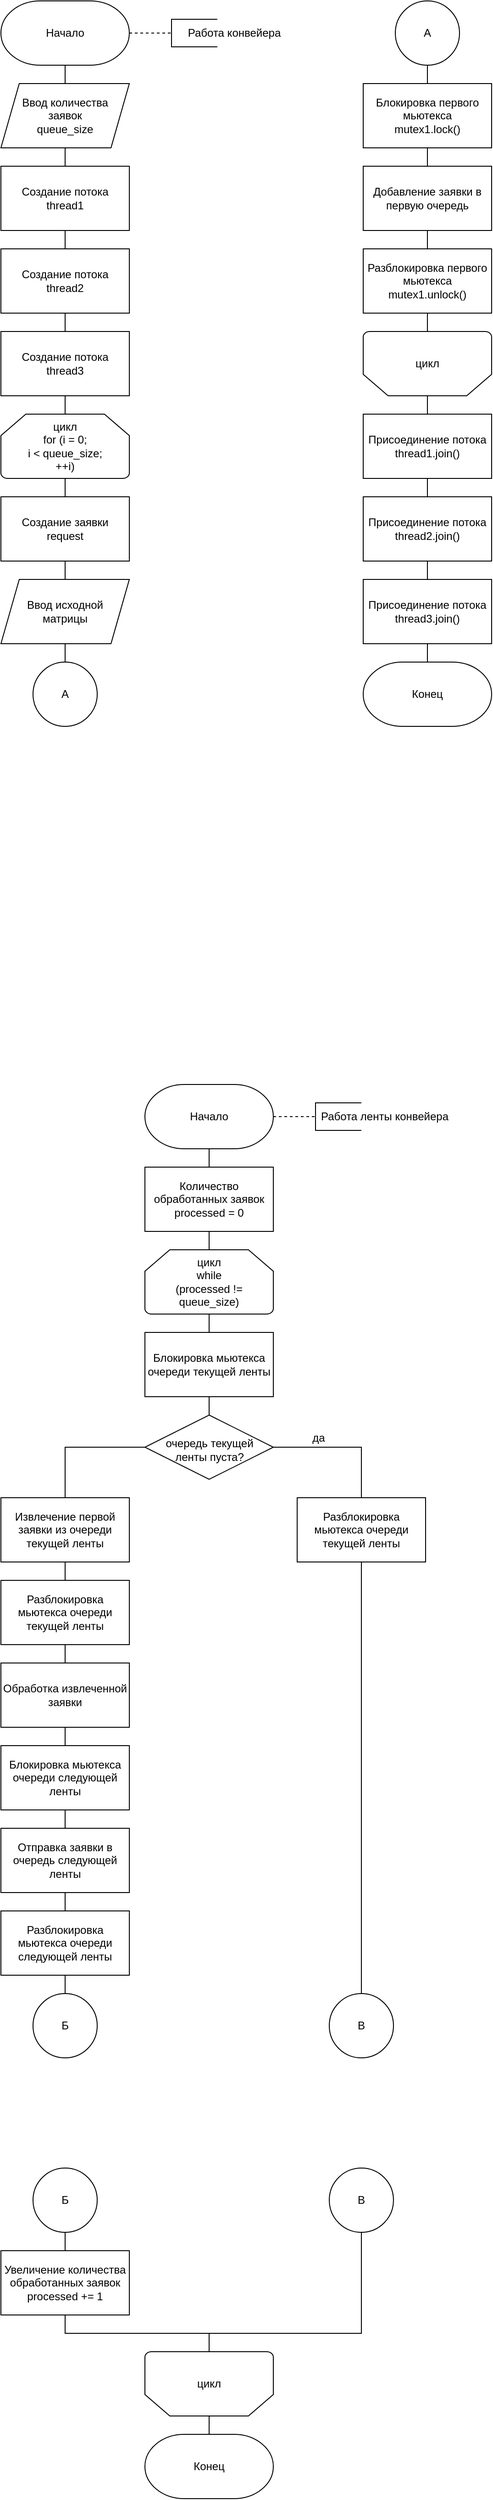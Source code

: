 <mxfile version="15.7.4" type="device"><diagram id="qD7uuQ1wmnW5SrdzAQ2x" name="Страница 1"><mxGraphModel dx="1422" dy="769" grid="1" gridSize="10" guides="1" tooltips="1" connect="1" arrows="1" fold="1" page="1" pageScale="1" pageWidth="827" pageHeight="1169" background="#FFFFFF" math="0" shadow="0"><root><mxCell id="0"/><mxCell id="1" parent="0"/><mxCell id="2qAkVk2IzRb8M_Sz5Cnt-39" style="edgeStyle=orthogonalEdgeStyle;rounded=0;orthogonalLoop=1;jettySize=auto;html=1;exitX=1;exitY=0.5;exitDx=0;exitDy=0;exitPerimeter=0;entryX=0;entryY=0.5;entryDx=0;entryDy=0;entryPerimeter=0;endArrow=none;endFill=0;dashed=1;" parent="1" source="2qAkVk2IzRb8M_Sz5Cnt-1" target="2qAkVk2IzRb8M_Sz5Cnt-38" edge="1"><mxGeometry relative="1" as="geometry"/></mxCell><mxCell id="1RFb5vYEdsnYiJwqyn02-25" value="" style="edgeStyle=orthogonalEdgeStyle;rounded=0;orthogonalLoop=1;jettySize=auto;html=1;endArrow=none;endFill=0;" edge="1" parent="1" source="2qAkVk2IzRb8M_Sz5Cnt-1" target="1RFb5vYEdsnYiJwqyn02-3"><mxGeometry relative="1" as="geometry"/></mxCell><mxCell id="2qAkVk2IzRb8M_Sz5Cnt-1" value="Начало" style="strokeWidth=1;html=1;shape=mxgraph.flowchart.terminator;whiteSpace=wrap;" parent="1" vertex="1"><mxGeometry x="100" y="30" width="140" height="70" as="geometry"/></mxCell><mxCell id="2qAkVk2IzRb8M_Sz5Cnt-38" value="" style="strokeWidth=1;html=1;shape=mxgraph.flowchart.annotation_1;align=left;pointerEvents=1;" parent="1" vertex="1"><mxGeometry x="286" y="50" width="50" height="30" as="geometry"/></mxCell><mxCell id="2qAkVk2IzRb8M_Sz5Cnt-40" value="Работа конвейера" style="text;html=1;align=center;verticalAlign=middle;resizable=0;points=[];autosize=1;strokeColor=none;" parent="1" vertex="1"><mxGeometry x="294" y="55" width="120" height="20" as="geometry"/></mxCell><mxCell id="3QYset2Z9UaE8vCG88XI-7" value="Конец" style="strokeWidth=1;html=1;shape=mxgraph.flowchart.terminator;whiteSpace=wrap;" parent="1" vertex="1"><mxGeometry x="495" y="750" width="140" height="70" as="geometry"/></mxCell><mxCell id="1RFb5vYEdsnYiJwqyn02-1" style="edgeStyle=orthogonalEdgeStyle;rounded=0;orthogonalLoop=1;jettySize=auto;html=1;exitX=0.5;exitY=1;exitDx=0;exitDy=0;exitPerimeter=0;" edge="1" parent="1" source="2qAkVk2IzRb8M_Sz5Cnt-38" target="2qAkVk2IzRb8M_Sz5Cnt-38"><mxGeometry relative="1" as="geometry"/></mxCell><mxCell id="1RFb5vYEdsnYiJwqyn02-2" value="&lt;div&gt;Ввод количества&lt;/div&gt;&lt;div&gt;заявок&lt;/div&gt;&lt;div&gt;queue_size&lt;br&gt;&lt;/div&gt;" style="shape=parallelogram;perimeter=parallelogramPerimeter;whiteSpace=wrap;html=1;fixedSize=1;" vertex="1" parent="1"><mxGeometry x="100" y="120" width="140" height="70" as="geometry"/></mxCell><mxCell id="1RFb5vYEdsnYiJwqyn02-26" value="" style="edgeStyle=orthogonalEdgeStyle;rounded=0;orthogonalLoop=1;jettySize=auto;html=1;endArrow=none;endFill=0;" edge="1" parent="1" source="1RFb5vYEdsnYiJwqyn02-3" target="1RFb5vYEdsnYiJwqyn02-4"><mxGeometry relative="1" as="geometry"/></mxCell><mxCell id="1RFb5vYEdsnYiJwqyn02-3" value="&lt;div&gt;Создание потока&lt;/div&gt;&lt;div&gt;thread1&lt;br&gt;&lt;/div&gt;" style="rounded=0;whiteSpace=wrap;html=1;" vertex="1" parent="1"><mxGeometry x="100" y="210" width="140" height="70" as="geometry"/></mxCell><mxCell id="1RFb5vYEdsnYiJwqyn02-24" value="" style="edgeStyle=orthogonalEdgeStyle;rounded=0;orthogonalLoop=1;jettySize=auto;html=1;endArrow=none;endFill=0;" edge="1" parent="1" source="1RFb5vYEdsnYiJwqyn02-5" target="1RFb5vYEdsnYiJwqyn02-7"><mxGeometry relative="1" as="geometry"/></mxCell><mxCell id="1RFb5vYEdsnYiJwqyn02-5" value="&lt;div&gt;Создание потока&lt;/div&gt;&lt;div&gt;thread2&lt;br&gt;&lt;/div&gt;" style="rounded=0;whiteSpace=wrap;html=1;" vertex="1" parent="1"><mxGeometry x="100" y="300" width="140" height="70" as="geometry"/></mxCell><mxCell id="1RFb5vYEdsnYiJwqyn02-23" value="" style="edgeStyle=orthogonalEdgeStyle;rounded=0;orthogonalLoop=1;jettySize=auto;html=1;endArrow=none;endFill=0;" edge="1" parent="1" source="1RFb5vYEdsnYiJwqyn02-7" target="1RFb5vYEdsnYiJwqyn02-13"><mxGeometry relative="1" as="geometry"/></mxCell><mxCell id="1RFb5vYEdsnYiJwqyn02-7" value="цикл&lt;br&gt;&lt;div&gt;for (i = 0;&lt;/div&gt;&lt;div&gt;i &amp;lt; queue_size;&lt;/div&gt;&lt;div&gt;++i)&lt;/div&gt;" style="strokeWidth=1;html=1;shape=mxgraph.flowchart.loop_limit;whiteSpace=wrap;" vertex="1" parent="1"><mxGeometry x="100" y="480" width="140" height="70" as="geometry"/></mxCell><mxCell id="1RFb5vYEdsnYiJwqyn02-12" value="&lt;div&gt;Создание заявки&lt;br&gt;&lt;/div&gt;&lt;div&gt;request&lt;br&gt;&lt;/div&gt;" style="rounded=0;whiteSpace=wrap;html=1;" vertex="1" parent="1"><mxGeometry x="100" y="570" width="140" height="70" as="geometry"/></mxCell><mxCell id="1RFb5vYEdsnYiJwqyn02-39" value="" style="edgeStyle=orthogonalEdgeStyle;rounded=0;orthogonalLoop=1;jettySize=auto;html=1;endArrow=none;endFill=0;" edge="1" parent="1" source="1RFb5vYEdsnYiJwqyn02-13" target="1RFb5vYEdsnYiJwqyn02-17"><mxGeometry relative="1" as="geometry"/></mxCell><mxCell id="1RFb5vYEdsnYiJwqyn02-13" value="&lt;div&gt;Ввод исходной&lt;/div&gt;&lt;div&gt;матрицы&lt;br&gt;&lt;/div&gt;" style="shape=parallelogram;perimeter=parallelogramPerimeter;whiteSpace=wrap;html=1;fixedSize=1;" vertex="1" parent="1"><mxGeometry x="100" y="660" width="140" height="70" as="geometry"/></mxCell><mxCell id="1RFb5vYEdsnYiJwqyn02-37" value="" style="edgeStyle=orthogonalEdgeStyle;rounded=0;orthogonalLoop=1;jettySize=auto;html=1;endArrow=none;endFill=0;" edge="1" parent="1" source="1RFb5vYEdsnYiJwqyn02-16" target="1RFb5vYEdsnYiJwqyn02-8"><mxGeometry relative="1" as="geometry"/></mxCell><mxCell id="1RFb5vYEdsnYiJwqyn02-16" value="&lt;div&gt;Разблокировка первого&lt;/div&gt;&lt;div&gt;мьютекса&lt;br&gt;&lt;/div&gt;&lt;div&gt;mutex1.unlock()&lt;/div&gt;" style="rounded=0;whiteSpace=wrap;html=1;" vertex="1" parent="1"><mxGeometry x="495" y="300" width="140" height="70" as="geometry"/></mxCell><mxCell id="1RFb5vYEdsnYiJwqyn02-17" value="A" style="ellipse;whiteSpace=wrap;html=1;aspect=fixed;strokeWidth=1;" vertex="1" parent="1"><mxGeometry x="135" y="750" width="70" height="70" as="geometry"/></mxCell><mxCell id="1RFb5vYEdsnYiJwqyn02-4" value="&lt;div&gt;Создание потока&lt;/div&gt;&lt;div&gt;thread3&lt;/div&gt;" style="rounded=0;whiteSpace=wrap;html=1;" vertex="1" parent="1"><mxGeometry x="100" y="390" width="140" height="70" as="geometry"/></mxCell><mxCell id="1RFb5vYEdsnYiJwqyn02-36" value="" style="edgeStyle=orthogonalEdgeStyle;rounded=0;orthogonalLoop=1;jettySize=auto;html=1;endArrow=none;endFill=0;" edge="1" parent="1" source="1RFb5vYEdsnYiJwqyn02-27" target="1RFb5vYEdsnYiJwqyn02-16"><mxGeometry relative="1" as="geometry"/></mxCell><mxCell id="1RFb5vYEdsnYiJwqyn02-27" value="A" style="ellipse;whiteSpace=wrap;html=1;aspect=fixed;strokeWidth=1;" vertex="1" parent="1"><mxGeometry x="530" y="30" width="70" height="70" as="geometry"/></mxCell><mxCell id="1RFb5vYEdsnYiJwqyn02-28" value="" style="edgeStyle=orthogonalEdgeStyle;rounded=0;orthogonalLoop=1;jettySize=auto;html=1;endArrow=none;endFill=0;" edge="1" parent="1" source="1RFb5vYEdsnYiJwqyn02-29" target="1RFb5vYEdsnYiJwqyn02-31"><mxGeometry relative="1" as="geometry"/></mxCell><mxCell id="1RFb5vYEdsnYiJwqyn02-30" value="&lt;div&gt;Присоединение потока&lt;/div&gt;&lt;div&gt;thread2.join()&lt;br&gt;&lt;/div&gt;" style="rounded=0;whiteSpace=wrap;html=1;" vertex="1" parent="1"><mxGeometry x="495" y="570" width="140" height="70" as="geometry"/></mxCell><mxCell id="1RFb5vYEdsnYiJwqyn02-33" value="" style="edgeStyle=orthogonalEdgeStyle;rounded=0;orthogonalLoop=1;jettySize=auto;html=1;endArrow=none;endFill=0;" edge="1" parent="1" source="1RFb5vYEdsnYiJwqyn02-31" target="3QYset2Z9UaE8vCG88XI-7"><mxGeometry relative="1" as="geometry"/></mxCell><mxCell id="1RFb5vYEdsnYiJwqyn02-31" value="&lt;div&gt;Присоединение потока&lt;/div&gt;&lt;div&gt;thread3.join()&lt;br&gt;&lt;/div&gt;" style="rounded=0;whiteSpace=wrap;html=1;" vertex="1" parent="1"><mxGeometry x="495" y="660" width="140" height="70" as="geometry"/></mxCell><mxCell id="1RFb5vYEdsnYiJwqyn02-38" value="" style="edgeStyle=orthogonalEdgeStyle;rounded=0;orthogonalLoop=1;jettySize=auto;html=1;endArrow=none;endFill=0;" edge="1" parent="1" source="1RFb5vYEdsnYiJwqyn02-8" target="1RFb5vYEdsnYiJwqyn02-30"><mxGeometry relative="1" as="geometry"/></mxCell><mxCell id="1RFb5vYEdsnYiJwqyn02-8" value="цикл" style="strokeWidth=1;html=1;shape=mxgraph.flowchart.loop_limit;whiteSpace=wrap;direction=west;" vertex="1" parent="1"><mxGeometry x="495" y="390" width="140" height="70" as="geometry"/></mxCell><mxCell id="1RFb5vYEdsnYiJwqyn02-15" value="Добавление заявки в первую очередь" style="rounded=0;whiteSpace=wrap;html=1;" vertex="1" parent="1"><mxGeometry x="495" y="210" width="140" height="70" as="geometry"/></mxCell><mxCell id="1RFb5vYEdsnYiJwqyn02-29" value="&lt;div&gt;Присоединение потока&lt;/div&gt;&lt;div&gt;thread1.join()&lt;br&gt;&lt;/div&gt;" style="rounded=0;whiteSpace=wrap;html=1;" vertex="1" parent="1"><mxGeometry x="495" y="480" width="140" height="70" as="geometry"/></mxCell><mxCell id="1RFb5vYEdsnYiJwqyn02-14" value="&lt;div&gt;Блокировка первого&lt;/div&gt;&lt;div&gt;мьютекса&lt;br&gt;&lt;/div&gt;&lt;div&gt;mutex1.lock()&lt;/div&gt;" style="rounded=0;whiteSpace=wrap;html=1;" vertex="1" parent="1"><mxGeometry x="495" y="120" width="140" height="70" as="geometry"/></mxCell><mxCell id="1RFb5vYEdsnYiJwqyn02-40" style="edgeStyle=orthogonalEdgeStyle;rounded=0;orthogonalLoop=1;jettySize=auto;html=1;exitX=1;exitY=0.5;exitDx=0;exitDy=0;exitPerimeter=0;entryX=0;entryY=0.5;entryDx=0;entryDy=0;entryPerimeter=0;endArrow=none;endFill=0;dashed=1;" edge="1" parent="1" source="1RFb5vYEdsnYiJwqyn02-41" target="1RFb5vYEdsnYiJwqyn02-42"><mxGeometry relative="1" as="geometry"/></mxCell><mxCell id="1RFb5vYEdsnYiJwqyn02-54" value="" style="edgeStyle=orthogonalEdgeStyle;rounded=0;orthogonalLoop=1;jettySize=auto;html=1;endArrow=none;endFill=0;" edge="1" parent="1" source="1RFb5vYEdsnYiJwqyn02-41" target="1RFb5vYEdsnYiJwqyn02-46"><mxGeometry relative="1" as="geometry"/></mxCell><mxCell id="1RFb5vYEdsnYiJwqyn02-41" value="Начало" style="strokeWidth=1;html=1;shape=mxgraph.flowchart.terminator;whiteSpace=wrap;" vertex="1" parent="1"><mxGeometry x="257" y="1210" width="140" height="70" as="geometry"/></mxCell><mxCell id="1RFb5vYEdsnYiJwqyn02-42" value="" style="strokeWidth=1;html=1;shape=mxgraph.flowchart.annotation_1;align=left;pointerEvents=1;" vertex="1" parent="1"><mxGeometry x="443" y="1230" width="50" height="30" as="geometry"/></mxCell><mxCell id="1RFb5vYEdsnYiJwqyn02-43" value="Работа ленты конвейера" style="text;html=1;align=center;verticalAlign=middle;resizable=0;points=[];autosize=1;strokeColor=none;" vertex="1" parent="1"><mxGeometry x="443" y="1235" width="150" height="20" as="geometry"/></mxCell><mxCell id="1RFb5vYEdsnYiJwqyn02-44" style="edgeStyle=orthogonalEdgeStyle;rounded=0;orthogonalLoop=1;jettySize=auto;html=1;exitX=0.5;exitY=1;exitDx=0;exitDy=0;exitPerimeter=0;" edge="1" parent="1" source="1RFb5vYEdsnYiJwqyn02-42" target="1RFb5vYEdsnYiJwqyn02-42"><mxGeometry relative="1" as="geometry"/></mxCell><mxCell id="1RFb5vYEdsnYiJwqyn02-45" value="&lt;div&gt;Количество обработанных заявок&lt;/div&gt;&lt;div&gt;processed = 0&lt;br&gt;&lt;/div&gt;" style="rounded=0;whiteSpace=wrap;html=1;" vertex="1" parent="1"><mxGeometry x="257" y="1300" width="140" height="70" as="geometry"/></mxCell><mxCell id="1RFb5vYEdsnYiJwqyn02-56" value="" style="edgeStyle=orthogonalEdgeStyle;rounded=0;orthogonalLoop=1;jettySize=auto;html=1;endArrow=none;endFill=0;" edge="1" parent="1" source="1RFb5vYEdsnYiJwqyn02-46" target="1RFb5vYEdsnYiJwqyn02-48"><mxGeometry relative="1" as="geometry"/></mxCell><mxCell id="1RFb5vYEdsnYiJwqyn02-46" value="цикл&lt;br&gt;&lt;div&gt;while&lt;/div&gt;&lt;div&gt;(processed != queue_size)&lt;/div&gt;" style="strokeWidth=1;html=1;shape=mxgraph.flowchart.loop_limit;whiteSpace=wrap;" vertex="1" parent="1"><mxGeometry x="257" y="1390" width="140" height="70" as="geometry"/></mxCell><mxCell id="1RFb5vYEdsnYiJwqyn02-47" value="Блокировка мьютекса очереди текущей ленты" style="rounded=0;whiteSpace=wrap;html=1;" vertex="1" parent="1"><mxGeometry x="257" y="1480" width="140" height="70" as="geometry"/></mxCell><mxCell id="1RFb5vYEdsnYiJwqyn02-51" style="edgeStyle=orthogonalEdgeStyle;rounded=0;orthogonalLoop=1;jettySize=auto;html=1;exitX=1;exitY=0.5;exitDx=0;exitDy=0;exitPerimeter=0;entryX=0.5;entryY=0;entryDx=0;entryDy=0;endArrow=none;endFill=0;" edge="1" parent="1" source="1RFb5vYEdsnYiJwqyn02-48" target="1RFb5vYEdsnYiJwqyn02-50"><mxGeometry relative="1" as="geometry"/></mxCell><mxCell id="1RFb5vYEdsnYiJwqyn02-71" style="edgeStyle=orthogonalEdgeStyle;rounded=0;orthogonalLoop=1;jettySize=auto;html=1;exitX=0;exitY=0.5;exitDx=0;exitDy=0;exitPerimeter=0;entryX=0.5;entryY=0;entryDx=0;entryDy=0;endArrow=none;endFill=0;" edge="1" parent="1" source="1RFb5vYEdsnYiJwqyn02-48" target="1RFb5vYEdsnYiJwqyn02-59"><mxGeometry relative="1" as="geometry"/></mxCell><mxCell id="1RFb5vYEdsnYiJwqyn02-48" value="" style="strokeWidth=1;html=1;shape=mxgraph.flowchart.decision;whiteSpace=wrap;" vertex="1" parent="1"><mxGeometry x="257" y="1570" width="140" height="70" as="geometry"/></mxCell><mxCell id="1RFb5vYEdsnYiJwqyn02-49" value="&lt;div&gt;очередь текущей&lt;/div&gt;&lt;div&gt;ленты пуста?&lt;br&gt;&lt;/div&gt;" style="text;html=1;align=center;verticalAlign=middle;resizable=0;points=[];autosize=1;strokeColor=none;fillColor=none;" vertex="1" parent="1"><mxGeometry x="272" y="1593" width="110" height="30" as="geometry"/></mxCell><mxCell id="1RFb5vYEdsnYiJwqyn02-67" style="edgeStyle=orthogonalEdgeStyle;rounded=0;orthogonalLoop=1;jettySize=auto;html=1;exitX=0.5;exitY=1;exitDx=0;exitDy=0;entryX=0.5;entryY=0;entryDx=0;entryDy=0;endArrow=none;endFill=0;" edge="1" parent="1" source="1RFb5vYEdsnYiJwqyn02-50" target="1RFb5vYEdsnYiJwqyn02-66"><mxGeometry relative="1" as="geometry"/></mxCell><mxCell id="1RFb5vYEdsnYiJwqyn02-50" value="Разблокировка мьютекса очереди текущей ленты" style="rounded=0;whiteSpace=wrap;html=1;" vertex="1" parent="1"><mxGeometry x="423" y="1660" width="140" height="70" as="geometry"/></mxCell><mxCell id="1RFb5vYEdsnYiJwqyn02-52" value="да" style="text;html=1;align=center;verticalAlign=middle;resizable=0;points=[];autosize=1;strokeColor=none;fillColor=none;" vertex="1" parent="1"><mxGeometry x="431" y="1585" width="30" height="20" as="geometry"/></mxCell><mxCell id="1RFb5vYEdsnYiJwqyn02-70" value="" style="edgeStyle=orthogonalEdgeStyle;rounded=0;orthogonalLoop=1;jettySize=auto;html=1;endArrow=none;endFill=0;" edge="1" parent="1" source="1RFb5vYEdsnYiJwqyn02-59" target="1RFb5vYEdsnYiJwqyn02-61"><mxGeometry relative="1" as="geometry"/></mxCell><mxCell id="1RFb5vYEdsnYiJwqyn02-59" value="Извлечение первой заявки из очереди текущей ленты" style="rounded=0;whiteSpace=wrap;html=1;" vertex="1" parent="1"><mxGeometry x="100" y="1660" width="140" height="70" as="geometry"/></mxCell><mxCell id="1RFb5vYEdsnYiJwqyn02-60" value="Разблокировка мьютекса очереди текущей ленты" style="rounded=0;whiteSpace=wrap;html=1;" vertex="1" parent="1"><mxGeometry x="100" y="1750" width="140" height="70" as="geometry"/></mxCell><mxCell id="1RFb5vYEdsnYiJwqyn02-69" value="" style="edgeStyle=orthogonalEdgeStyle;rounded=0;orthogonalLoop=1;jettySize=auto;html=1;endArrow=none;endFill=0;" edge="1" parent="1" source="1RFb5vYEdsnYiJwqyn02-61" target="1RFb5vYEdsnYiJwqyn02-63"><mxGeometry relative="1" as="geometry"/></mxCell><mxCell id="1RFb5vYEdsnYiJwqyn02-61" value="Обработка извлеченной заявки" style="rounded=0;whiteSpace=wrap;html=1;" vertex="1" parent="1"><mxGeometry x="100" y="1840" width="140" height="70" as="geometry"/></mxCell><mxCell id="1RFb5vYEdsnYiJwqyn02-62" value="Блокировка мьютекса очереди следующей ленты" style="rounded=0;whiteSpace=wrap;html=1;" vertex="1" parent="1"><mxGeometry x="100" y="1930" width="140" height="70" as="geometry"/></mxCell><mxCell id="1RFb5vYEdsnYiJwqyn02-68" value="" style="edgeStyle=orthogonalEdgeStyle;rounded=0;orthogonalLoop=1;jettySize=auto;html=1;endArrow=none;endFill=0;" edge="1" parent="1" source="1RFb5vYEdsnYiJwqyn02-63" target="1RFb5vYEdsnYiJwqyn02-65"><mxGeometry relative="1" as="geometry"/></mxCell><mxCell id="1RFb5vYEdsnYiJwqyn02-63" value="Отправка заявки в очередь следующей ленты" style="rounded=0;whiteSpace=wrap;html=1;" vertex="1" parent="1"><mxGeometry x="100" y="2020" width="140" height="70" as="geometry"/></mxCell><mxCell id="1RFb5vYEdsnYiJwqyn02-64" value="Разблокировка мьютекса очереди следующей ленты" style="rounded=0;whiteSpace=wrap;html=1;" vertex="1" parent="1"><mxGeometry x="100" y="2110" width="140" height="70" as="geometry"/></mxCell><mxCell id="1RFb5vYEdsnYiJwqyn02-65" value="Б" style="ellipse;whiteSpace=wrap;html=1;aspect=fixed;strokeWidth=1;" vertex="1" parent="1"><mxGeometry x="135" y="2200" width="70" height="70" as="geometry"/></mxCell><mxCell id="1RFb5vYEdsnYiJwqyn02-66" value="В" style="ellipse;whiteSpace=wrap;html=1;aspect=fixed;strokeWidth=1;" vertex="1" parent="1"><mxGeometry x="458" y="2200" width="70" height="70" as="geometry"/></mxCell><mxCell id="1RFb5vYEdsnYiJwqyn02-75" style="edgeStyle=orthogonalEdgeStyle;rounded=0;orthogonalLoop=1;jettySize=auto;html=1;exitX=0.5;exitY=1;exitDx=0;exitDy=0;entryX=0.5;entryY=0;entryDx=0;entryDy=0;endArrow=none;endFill=0;" edge="1" parent="1" source="1RFb5vYEdsnYiJwqyn02-72" target="1RFb5vYEdsnYiJwqyn02-73"><mxGeometry relative="1" as="geometry"/></mxCell><mxCell id="1RFb5vYEdsnYiJwqyn02-72" value="Б" style="ellipse;whiteSpace=wrap;html=1;aspect=fixed;strokeWidth=1;" vertex="1" parent="1"><mxGeometry x="135" y="2390" width="70" height="70" as="geometry"/></mxCell><mxCell id="1RFb5vYEdsnYiJwqyn02-76" style="edgeStyle=orthogonalEdgeStyle;rounded=0;orthogonalLoop=1;jettySize=auto;html=1;exitX=0.5;exitY=1;exitDx=0;exitDy=0;entryX=0.5;entryY=1;entryDx=0;entryDy=0;endArrow=none;endFill=0;" edge="1" parent="1" source="1RFb5vYEdsnYiJwqyn02-73" target="1RFb5vYEdsnYiJwqyn02-74"><mxGeometry relative="1" as="geometry"/></mxCell><mxCell id="1RFb5vYEdsnYiJwqyn02-73" value="&lt;div&gt;Увеличение количества обработанных заявок&lt;/div&gt;&lt;div&gt;processed += 1&lt;br&gt;&lt;/div&gt;" style="rounded=0;whiteSpace=wrap;html=1;" vertex="1" parent="1"><mxGeometry x="100" y="2480" width="140" height="70" as="geometry"/></mxCell><mxCell id="1RFb5vYEdsnYiJwqyn02-74" value="В" style="ellipse;whiteSpace=wrap;html=1;aspect=fixed;strokeWidth=1;" vertex="1" parent="1"><mxGeometry x="458" y="2390" width="70" height="70" as="geometry"/></mxCell><mxCell id="1RFb5vYEdsnYiJwqyn02-78" style="edgeStyle=orthogonalEdgeStyle;rounded=0;orthogonalLoop=1;jettySize=auto;html=1;exitX=0.5;exitY=1;exitDx=0;exitDy=0;exitPerimeter=0;entryX=0.5;entryY=1;entryDx=0;entryDy=0;endArrow=none;endFill=0;" edge="1" parent="1" source="1RFb5vYEdsnYiJwqyn02-77" target="1RFb5vYEdsnYiJwqyn02-74"><mxGeometry relative="1" as="geometry"><Array as="points"><mxPoint x="327" y="2570"/><mxPoint x="493" y="2570"/></Array></mxGeometry></mxCell><mxCell id="1RFb5vYEdsnYiJwqyn02-80" value="" style="edgeStyle=orthogonalEdgeStyle;rounded=0;orthogonalLoop=1;jettySize=auto;html=1;endArrow=none;endFill=0;" edge="1" parent="1" source="1RFb5vYEdsnYiJwqyn02-77" target="1RFb5vYEdsnYiJwqyn02-79"><mxGeometry relative="1" as="geometry"/></mxCell><mxCell id="1RFb5vYEdsnYiJwqyn02-77" value="цикл" style="strokeWidth=1;html=1;shape=mxgraph.flowchart.loop_limit;whiteSpace=wrap;direction=west;" vertex="1" parent="1"><mxGeometry x="257" y="2590" width="140" height="70" as="geometry"/></mxCell><mxCell id="1RFb5vYEdsnYiJwqyn02-79" value="Конец" style="strokeWidth=1;html=1;shape=mxgraph.flowchart.terminator;whiteSpace=wrap;" vertex="1" parent="1"><mxGeometry x="257" y="2680" width="140" height="70" as="geometry"/></mxCell></root></mxGraphModel></diagram></mxfile>